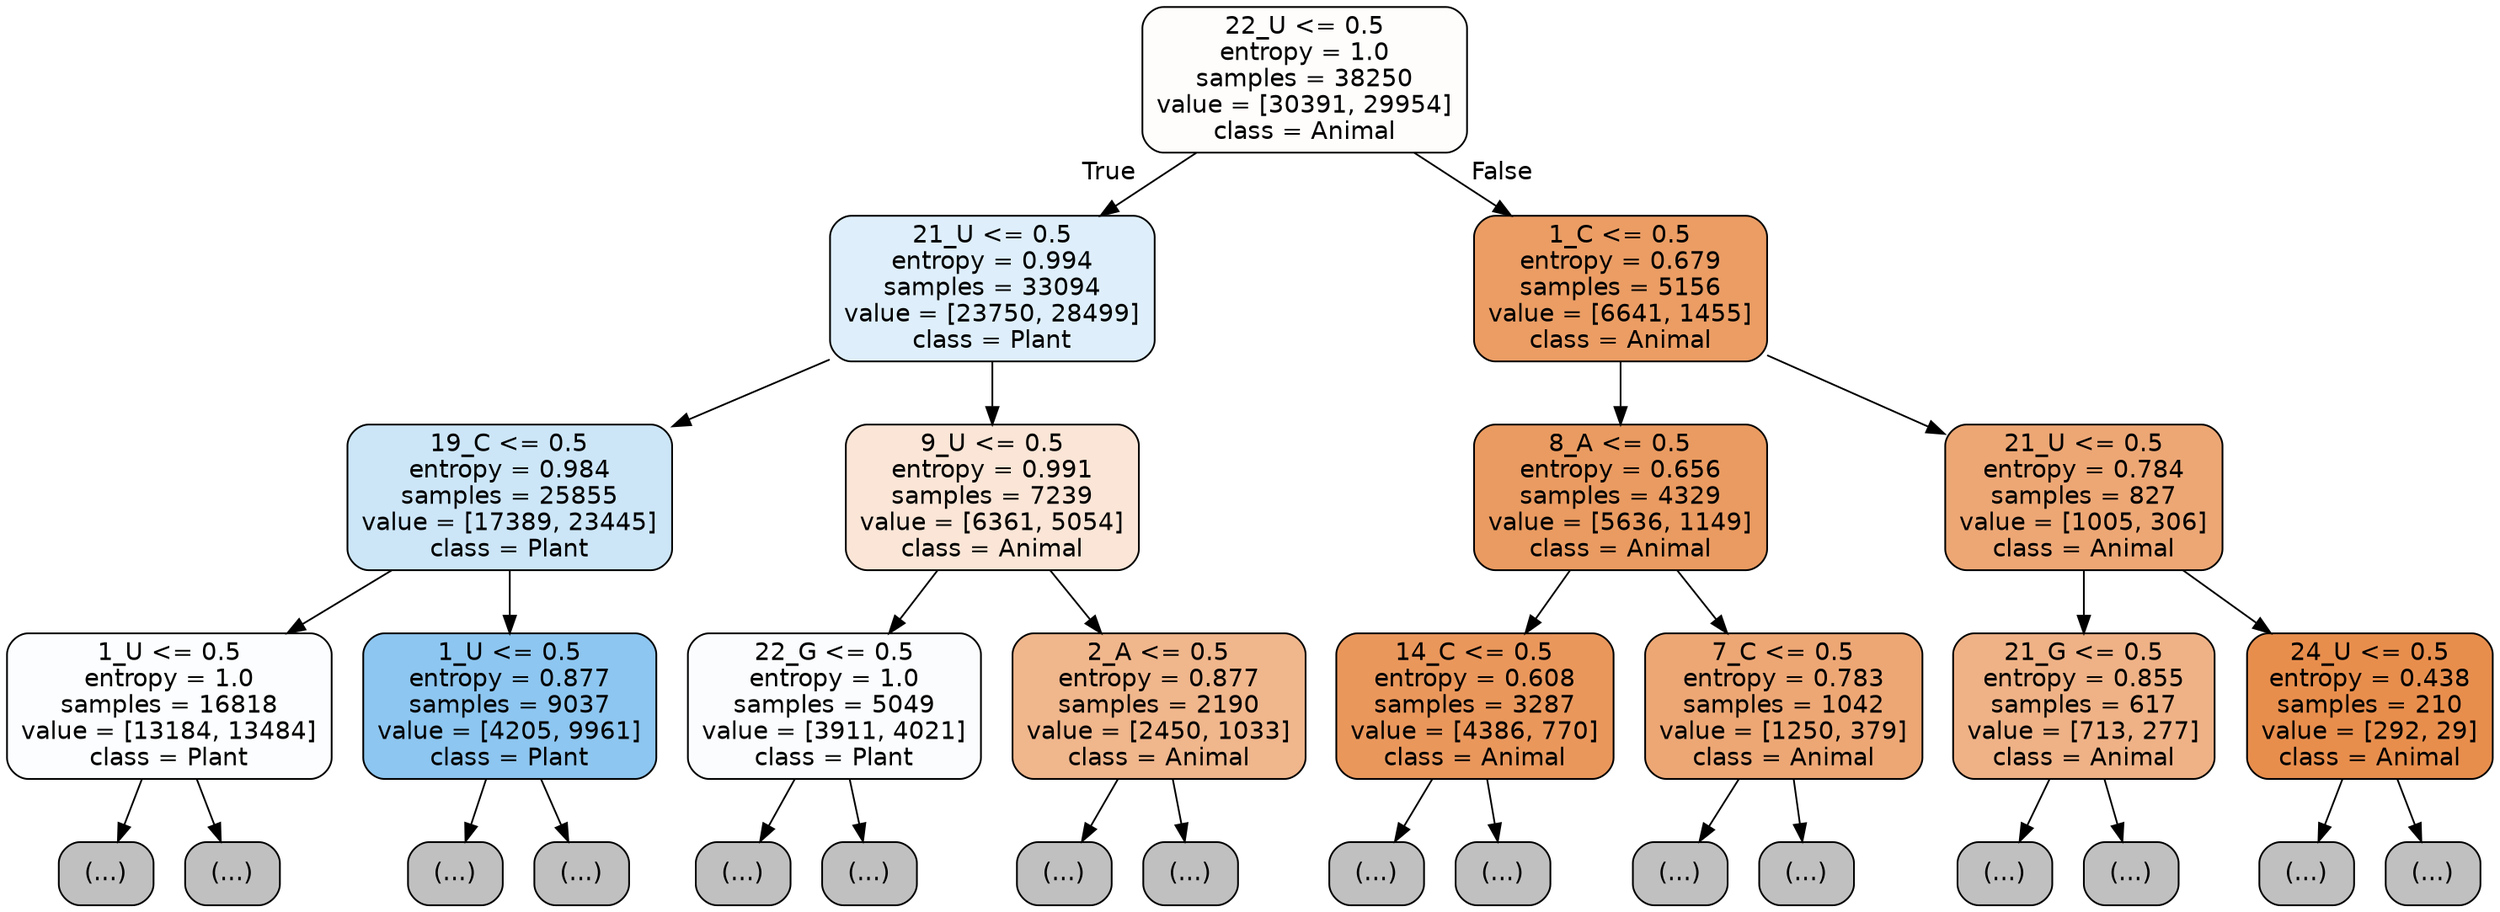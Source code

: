 digraph Tree {
node [shape=box, style="filled, rounded", color="black", fontname="helvetica"] ;
edge [fontname="helvetica"] ;
0 [label="22_U <= 0.5\nentropy = 1.0\nsamples = 38250\nvalue = [30391, 29954]\nclass = Animal", fillcolor="#fffdfc"] ;
1 [label="21_U <= 0.5\nentropy = 0.994\nsamples = 33094\nvalue = [23750, 28499]\nclass = Plant", fillcolor="#deeffb"] ;
0 -> 1 [labeldistance=2.5, labelangle=45, headlabel="True"] ;
2 [label="19_C <= 0.5\nentropy = 0.984\nsamples = 25855\nvalue = [17389, 23445]\nclass = Plant", fillcolor="#cce6f8"] ;
1 -> 2 ;
3 [label="1_U <= 0.5\nentropy = 1.0\nsamples = 16818\nvalue = [13184, 13484]\nclass = Plant", fillcolor="#fbfdfe"] ;
2 -> 3 ;
4 [label="(...)", fillcolor="#C0C0C0"] ;
3 -> 4 ;
5061 [label="(...)", fillcolor="#C0C0C0"] ;
3 -> 5061 ;
8958 [label="1_U <= 0.5\nentropy = 0.877\nsamples = 9037\nvalue = [4205, 9961]\nclass = Plant", fillcolor="#8dc6f0"] ;
2 -> 8958 ;
8959 [label="(...)", fillcolor="#C0C0C0"] ;
8958 -> 8959 ;
10652 [label="(...)", fillcolor="#C0C0C0"] ;
8958 -> 10652 ;
11953 [label="9_U <= 0.5\nentropy = 0.991\nsamples = 7239\nvalue = [6361, 5054]\nclass = Animal", fillcolor="#fae5d6"] ;
1 -> 11953 ;
11954 [label="22_G <= 0.5\nentropy = 1.0\nsamples = 5049\nvalue = [3911, 4021]\nclass = Plant", fillcolor="#fafcfe"] ;
11953 -> 11954 ;
11955 [label="(...)", fillcolor="#C0C0C0"] ;
11954 -> 11955 ;
13682 [label="(...)", fillcolor="#C0C0C0"] ;
11954 -> 13682 ;
14057 [label="2_A <= 0.5\nentropy = 0.877\nsamples = 2190\nvalue = [2450, 1033]\nclass = Animal", fillcolor="#f0b68c"] ;
11953 -> 14057 ;
14058 [label="(...)", fillcolor="#C0C0C0"] ;
14057 -> 14058 ;
14753 [label="(...)", fillcolor="#C0C0C0"] ;
14057 -> 14753 ;
15008 [label="1_C <= 0.5\nentropy = 0.679\nsamples = 5156\nvalue = [6641, 1455]\nclass = Animal", fillcolor="#eb9d64"] ;
0 -> 15008 [labeldistance=2.5, labelangle=-45, headlabel="False"] ;
15009 [label="8_A <= 0.5\nentropy = 0.656\nsamples = 4329\nvalue = [5636, 1149]\nclass = Animal", fillcolor="#ea9b61"] ;
15008 -> 15009 ;
15010 [label="14_C <= 0.5\nentropy = 0.608\nsamples = 3287\nvalue = [4386, 770]\nclass = Animal", fillcolor="#ea975c"] ;
15009 -> 15010 ;
15011 [label="(...)", fillcolor="#C0C0C0"] ;
15010 -> 15011 ;
15930 [label="(...)", fillcolor="#C0C0C0"] ;
15010 -> 15930 ;
16187 [label="7_C <= 0.5\nentropy = 0.783\nsamples = 1042\nvalue = [1250, 379]\nclass = Animal", fillcolor="#eda775"] ;
15009 -> 16187 ;
16188 [label="(...)", fillcolor="#C0C0C0"] ;
16187 -> 16188 ;
16525 [label="(...)", fillcolor="#C0C0C0"] ;
16187 -> 16525 ;
16606 [label="21_U <= 0.5\nentropy = 0.784\nsamples = 827\nvalue = [1005, 306]\nclass = Animal", fillcolor="#eda775"] ;
15008 -> 16606 ;
16607 [label="21_G <= 0.5\nentropy = 0.855\nsamples = 617\nvalue = [713, 277]\nclass = Animal", fillcolor="#efb286"] ;
16606 -> 16607 ;
16608 [label="(...)", fillcolor="#C0C0C0"] ;
16607 -> 16608 ;
16781 [label="(...)", fillcolor="#C0C0C0"] ;
16607 -> 16781 ;
16862 [label="24_U <= 0.5\nentropy = 0.438\nsamples = 210\nvalue = [292, 29]\nclass = Animal", fillcolor="#e88e4d"] ;
16606 -> 16862 ;
16863 [label="(...)", fillcolor="#C0C0C0"] ;
16862 -> 16863 ;
16930 [label="(...)", fillcolor="#C0C0C0"] ;
16862 -> 16930 ;
}